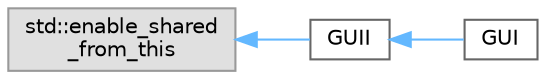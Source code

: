digraph "Graphical Class Hierarchy"
{
 // LATEX_PDF_SIZE
  bgcolor="transparent";
  edge [fontname=Helvetica,fontsize=10,labelfontname=Helvetica,labelfontsize=10];
  node [fontname=Helvetica,fontsize=10,shape=box,height=0.2,width=0.4];
  rankdir="LR";
  Node0 [id="Node000000",label="std::enable_shared\l_from_this",height=0.2,width=0.4,color="grey60", fillcolor="#E0E0E0", style="filled",tooltip=" "];
  Node0 -> Node1 [id="edge10_Node000000_Node000001",dir="back",color="steelblue1",style="solid",tooltip=" "];
  Node1 [id="Node000001",label="GUII",height=0.2,width=0.4,color="grey40", fillcolor="white", style="filled",URL="$classGUII.html",tooltip="Interface for the SDFormat Editor's Graphical User Interface Note that this class also inherits from ..."];
  Node1 -> Node2 [id="edge11_Node000001_Node000002",dir="back",color="steelblue1",style="solid",tooltip=" "];
  Node2 [id="Node000002",label="GUI",height=0.2,width=0.4,color="grey40", fillcolor="white", style="filled",URL="$classGUI.html",tooltip="Implementation of GUII."];
}
